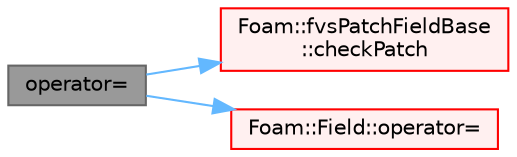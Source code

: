digraph "operator="
{
 // LATEX_PDF_SIZE
  bgcolor="transparent";
  edge [fontname=Helvetica,fontsize=10,labelfontname=Helvetica,labelfontsize=10];
  node [fontname=Helvetica,fontsize=10,shape=box,height=0.2,width=0.4];
  rankdir="LR";
  Node1 [id="Node000001",label="operator=",height=0.2,width=0.4,color="gray40", fillcolor="grey60", style="filled", fontcolor="black",tooltip=" "];
  Node1 -> Node2 [id="edge1_Node000001_Node000002",color="steelblue1",style="solid",tooltip=" "];
  Node2 [id="Node000002",label="Foam::fvsPatchFieldBase\l::checkPatch",height=0.2,width=0.4,color="red", fillcolor="#FFF0F0", style="filled",URL="$classFoam_1_1fvsPatchFieldBase.html#a9dc0335b3a1d146416ef997d05462856",tooltip=" "];
  Node1 -> Node5 [id="edge2_Node000001_Node000005",color="steelblue1",style="solid",tooltip=" "];
  Node5 [id="Node000005",label="Foam::Field::operator=",height=0.2,width=0.4,color="red", fillcolor="#FFF0F0", style="filled",URL="$classFoam_1_1Field.html#a4356fadebc9e59fb8189733d26c75605",tooltip=" "];
}

